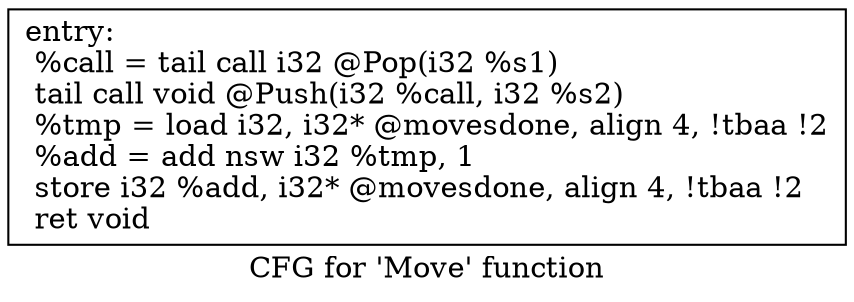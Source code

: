 digraph "CFG for 'Move' function" {
	label="CFG for 'Move' function";

	Node0x961e970 [shape=record,label="{entry:\l  %call = tail call i32 @Pop(i32 %s1)\l  tail call void @Push(i32 %call, i32 %s2)\l  %tmp = load i32, i32* @movesdone, align 4, !tbaa !2\l  %add = add nsw i32 %tmp, 1\l  store i32 %add, i32* @movesdone, align 4, !tbaa !2\l  ret void\l}"];
}
